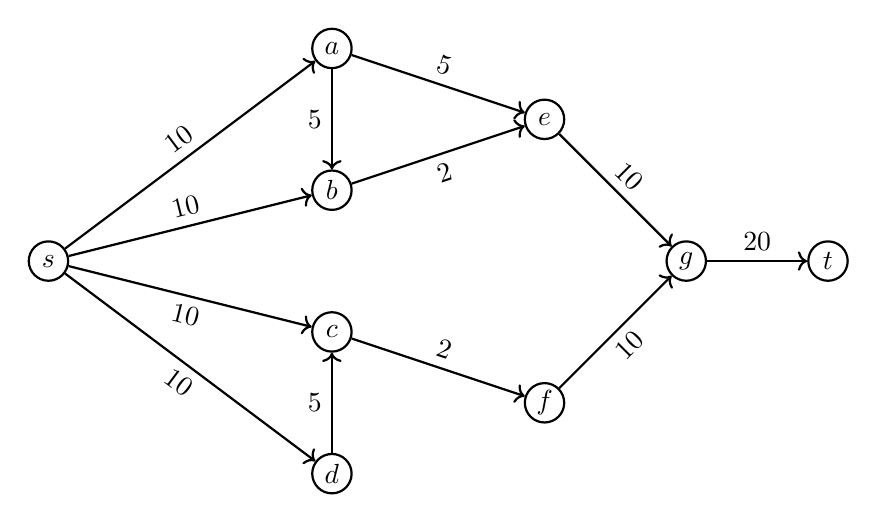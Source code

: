 \begin{tikzpicture}[style=thick,scale=0.9]
\tikzstyle{vertex}=[draw, circle, fill=white, inner sep=0pt, minimum size=5mm]

\node[vertex] (S) at (-5, 0) {$s$};
\node[vertex] (A) at (-1, 3) {$a$};
\node[vertex] (B) at (-1, 1) {$b$};
\node[vertex] (C) at (-1,-1) {$c$};
\node[vertex] (D) at (-1,-3) {$d$};
\node[vertex] (E) at ( 2, 2) {$e$};
\node[vertex] (F) at ( 2,-2) {$f$};
\node[vertex] (G) at ( 4, 0) {$g$};
\node[vertex] (T) at ( 6, 0) {$t$};

\draw[->] (S) -- (A)
    node [above, midway, sloped] {$10$};
\draw[->] (S) -- (B)
    node [above, midway, sloped] {$10$};
\draw[->] (S) -- (C)
    node [below, midway, sloped] {$10$};
\draw[->] (S) -- (D)
    node [below, midway, sloped] {$10$};
\draw[->] (A) -- (B)
    node [left, midway] {$5$};
\draw[->] (A) -- (E)
    node [above, midway, sloped] {$5$};
\draw[->] (B) -- (E)
    node [below, midway, sloped] {$2$};
\draw[->] (C) -- (F)
    node [above, midway, sloped] {$2$};
\draw[->] (D) -- (C)
    node [left, midway] {$5$};
\draw[->] (E) -- (G)
    node [above, midway, sloped] {$10$};
\draw[->] (F) -- (G)
    node [below, midway, sloped] {$10$};
\draw[->] (G) -- (T)
    node [above, midway] {$20$};

\end{tikzpicture}
